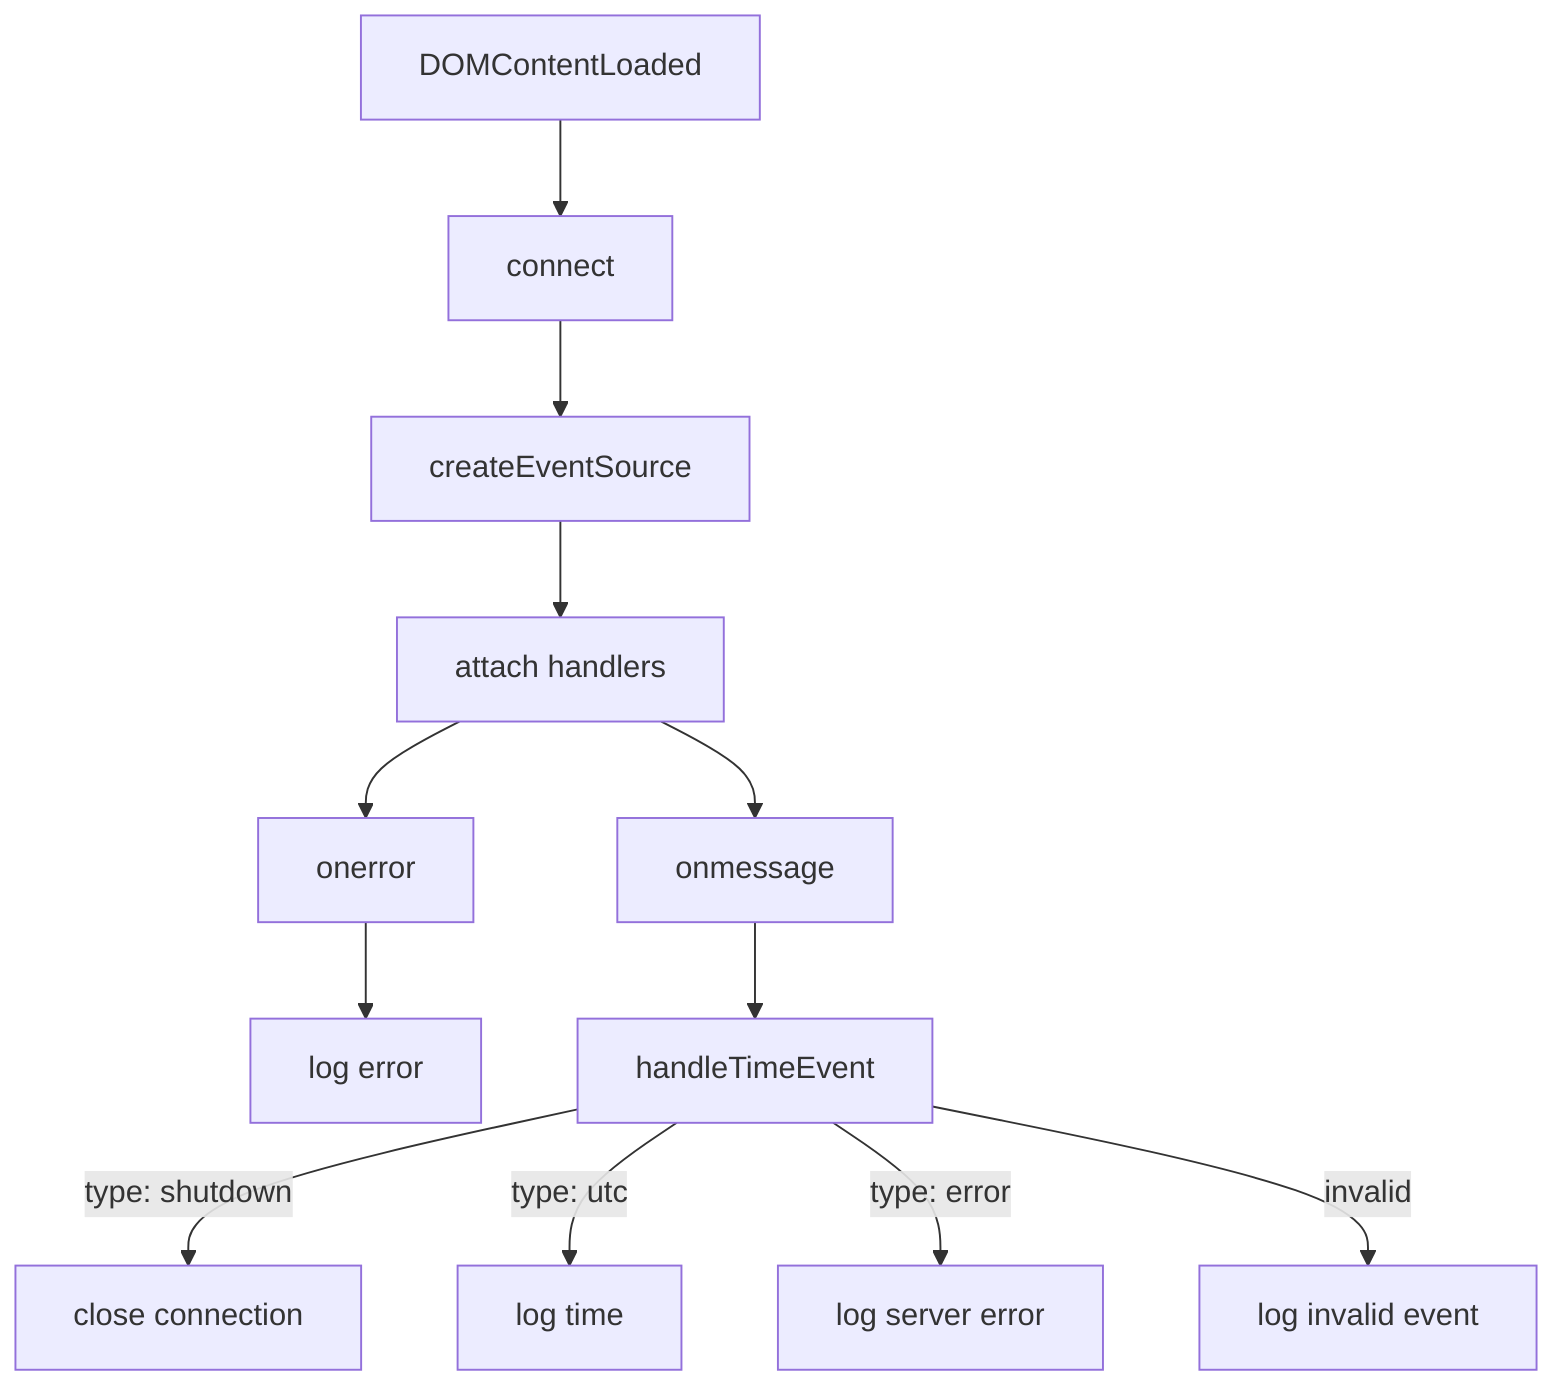 flowchart TD
    A[DOMContentLoaded] --> B[connect]
    B --> C[createEventSource]
    C --> D[attach handlers]
    D --> E[onerror]
    E --> F[log error]
    D --> G[onmessage]
    G --> H[handleTimeEvent]
    H -->|type: shutdown| I[close connection]
    H -->|type: utc| J[log time]
    H -->|type: error| K[log server error]
    H -->|invalid| L[log invalid event]